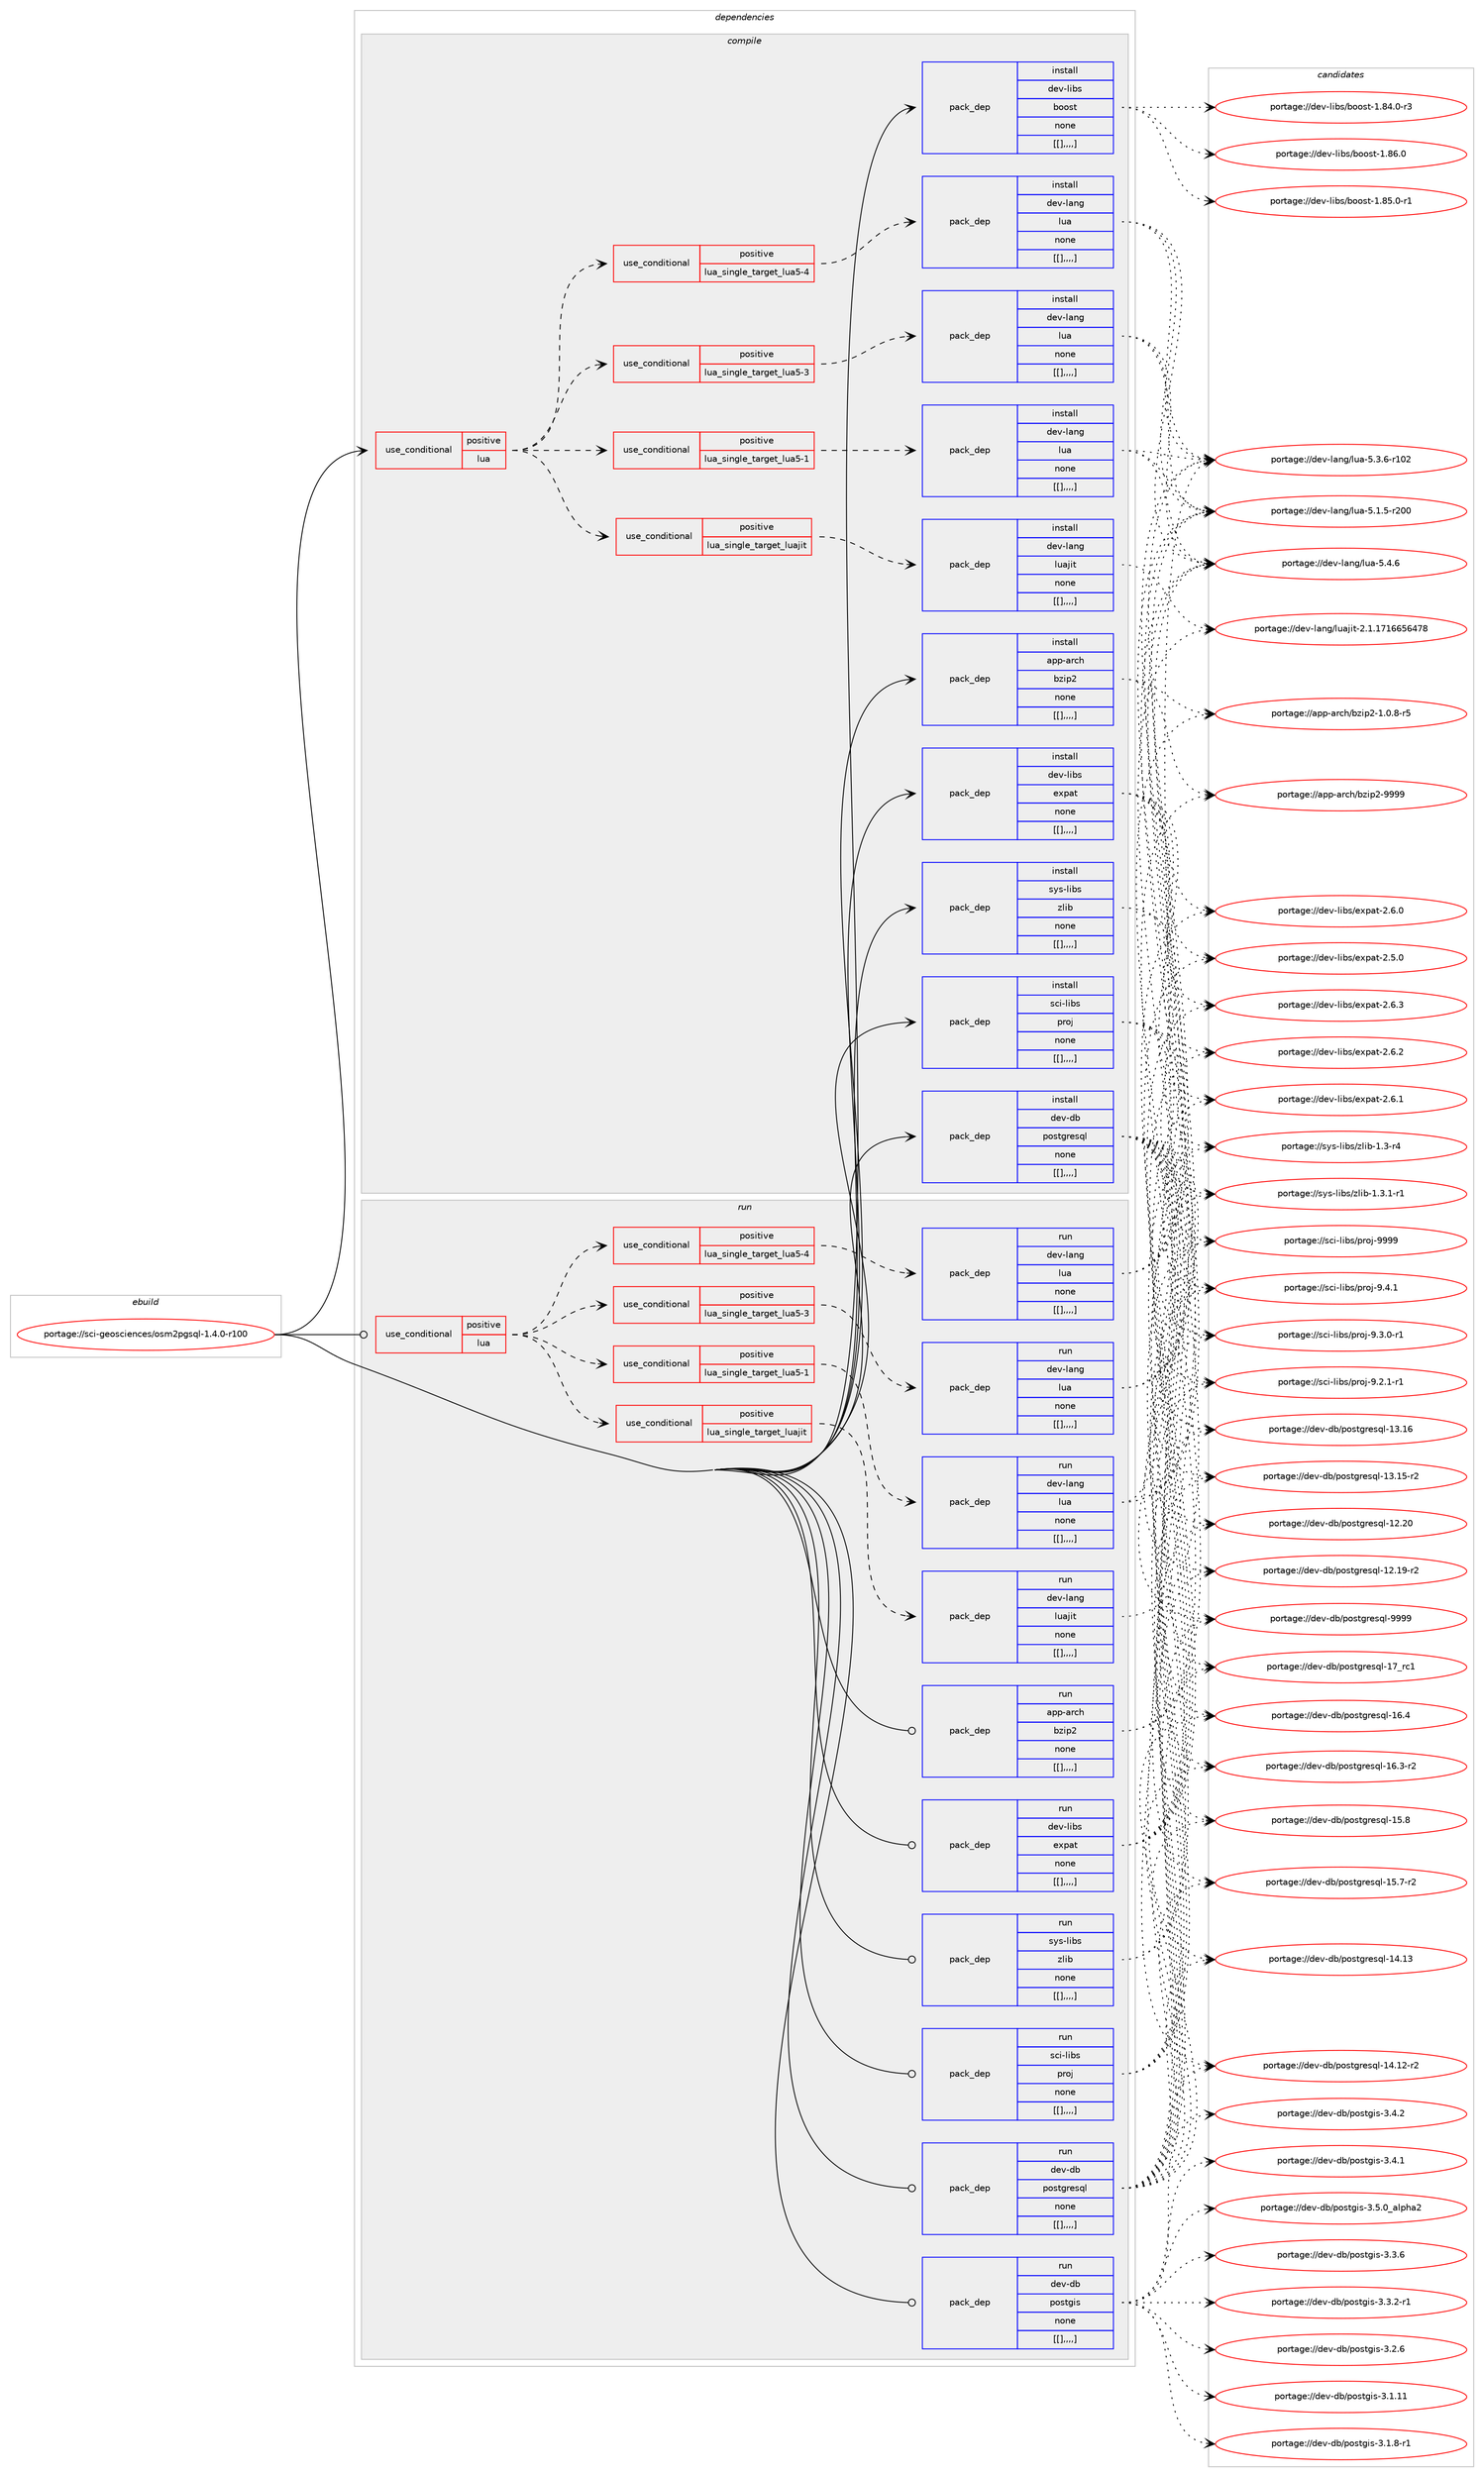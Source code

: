 digraph prolog {

# *************
# Graph options
# *************

newrank=true;
concentrate=true;
compound=true;
graph [rankdir=LR,fontname=Helvetica,fontsize=10,ranksep=1.5];#, ranksep=2.5, nodesep=0.2];
edge  [arrowhead=vee];
node  [fontname=Helvetica,fontsize=10];

# **********
# The ebuild
# **********

subgraph cluster_leftcol {
color=gray;
label=<<i>ebuild</i>>;
id [label="portage://sci-geosciences/osm2pgsql-1.4.0-r100", color=red, width=4, href="../sci-geosciences/osm2pgsql-1.4.0-r100.svg"];
}

# ****************
# The dependencies
# ****************

subgraph cluster_midcol {
color=gray;
label=<<i>dependencies</i>>;
subgraph cluster_compile {
fillcolor="#eeeeee";
style=filled;
label=<<i>compile</i>>;
subgraph cond108881 {
dependency413731 [label=<<TABLE BORDER="0" CELLBORDER="1" CELLSPACING="0" CELLPADDING="4"><TR><TD ROWSPAN="3" CELLPADDING="10">use_conditional</TD></TR><TR><TD>positive</TD></TR><TR><TD>lua</TD></TR></TABLE>>, shape=none, color=red];
subgraph cond108882 {
dependency413732 [label=<<TABLE BORDER="0" CELLBORDER="1" CELLSPACING="0" CELLPADDING="4"><TR><TD ROWSPAN="3" CELLPADDING="10">use_conditional</TD></TR><TR><TD>positive</TD></TR><TR><TD>lua_single_target_luajit</TD></TR></TABLE>>, shape=none, color=red];
subgraph pack301868 {
dependency413733 [label=<<TABLE BORDER="0" CELLBORDER="1" CELLSPACING="0" CELLPADDING="4" WIDTH="220"><TR><TD ROWSPAN="6" CELLPADDING="30">pack_dep</TD></TR><TR><TD WIDTH="110">install</TD></TR><TR><TD>dev-lang</TD></TR><TR><TD>luajit</TD></TR><TR><TD>none</TD></TR><TR><TD>[[],,,,]</TD></TR></TABLE>>, shape=none, color=blue];
}
dependency413732:e -> dependency413733:w [weight=20,style="dashed",arrowhead="vee"];
}
dependency413731:e -> dependency413732:w [weight=20,style="dashed",arrowhead="vee"];
subgraph cond108883 {
dependency413734 [label=<<TABLE BORDER="0" CELLBORDER="1" CELLSPACING="0" CELLPADDING="4"><TR><TD ROWSPAN="3" CELLPADDING="10">use_conditional</TD></TR><TR><TD>positive</TD></TR><TR><TD>lua_single_target_lua5-1</TD></TR></TABLE>>, shape=none, color=red];
subgraph pack301869 {
dependency413735 [label=<<TABLE BORDER="0" CELLBORDER="1" CELLSPACING="0" CELLPADDING="4" WIDTH="220"><TR><TD ROWSPAN="6" CELLPADDING="30">pack_dep</TD></TR><TR><TD WIDTH="110">install</TD></TR><TR><TD>dev-lang</TD></TR><TR><TD>lua</TD></TR><TR><TD>none</TD></TR><TR><TD>[[],,,,]</TD></TR></TABLE>>, shape=none, color=blue];
}
dependency413734:e -> dependency413735:w [weight=20,style="dashed",arrowhead="vee"];
}
dependency413731:e -> dependency413734:w [weight=20,style="dashed",arrowhead="vee"];
subgraph cond108884 {
dependency413736 [label=<<TABLE BORDER="0" CELLBORDER="1" CELLSPACING="0" CELLPADDING="4"><TR><TD ROWSPAN="3" CELLPADDING="10">use_conditional</TD></TR><TR><TD>positive</TD></TR><TR><TD>lua_single_target_lua5-3</TD></TR></TABLE>>, shape=none, color=red];
subgraph pack301870 {
dependency413737 [label=<<TABLE BORDER="0" CELLBORDER="1" CELLSPACING="0" CELLPADDING="4" WIDTH="220"><TR><TD ROWSPAN="6" CELLPADDING="30">pack_dep</TD></TR><TR><TD WIDTH="110">install</TD></TR><TR><TD>dev-lang</TD></TR><TR><TD>lua</TD></TR><TR><TD>none</TD></TR><TR><TD>[[],,,,]</TD></TR></TABLE>>, shape=none, color=blue];
}
dependency413736:e -> dependency413737:w [weight=20,style="dashed",arrowhead="vee"];
}
dependency413731:e -> dependency413736:w [weight=20,style="dashed",arrowhead="vee"];
subgraph cond108885 {
dependency413738 [label=<<TABLE BORDER="0" CELLBORDER="1" CELLSPACING="0" CELLPADDING="4"><TR><TD ROWSPAN="3" CELLPADDING="10">use_conditional</TD></TR><TR><TD>positive</TD></TR><TR><TD>lua_single_target_lua5-4</TD></TR></TABLE>>, shape=none, color=red];
subgraph pack301871 {
dependency413739 [label=<<TABLE BORDER="0" CELLBORDER="1" CELLSPACING="0" CELLPADDING="4" WIDTH="220"><TR><TD ROWSPAN="6" CELLPADDING="30">pack_dep</TD></TR><TR><TD WIDTH="110">install</TD></TR><TR><TD>dev-lang</TD></TR><TR><TD>lua</TD></TR><TR><TD>none</TD></TR><TR><TD>[[],,,,]</TD></TR></TABLE>>, shape=none, color=blue];
}
dependency413738:e -> dependency413739:w [weight=20,style="dashed",arrowhead="vee"];
}
dependency413731:e -> dependency413738:w [weight=20,style="dashed",arrowhead="vee"];
}
id:e -> dependency413731:w [weight=20,style="solid",arrowhead="vee"];
subgraph pack301872 {
dependency413740 [label=<<TABLE BORDER="0" CELLBORDER="1" CELLSPACING="0" CELLPADDING="4" WIDTH="220"><TR><TD ROWSPAN="6" CELLPADDING="30">pack_dep</TD></TR><TR><TD WIDTH="110">install</TD></TR><TR><TD>app-arch</TD></TR><TR><TD>bzip2</TD></TR><TR><TD>none</TD></TR><TR><TD>[[],,,,]</TD></TR></TABLE>>, shape=none, color=blue];
}
id:e -> dependency413740:w [weight=20,style="solid",arrowhead="vee"];
subgraph pack301873 {
dependency413741 [label=<<TABLE BORDER="0" CELLBORDER="1" CELLSPACING="0" CELLPADDING="4" WIDTH="220"><TR><TD ROWSPAN="6" CELLPADDING="30">pack_dep</TD></TR><TR><TD WIDTH="110">install</TD></TR><TR><TD>dev-db</TD></TR><TR><TD>postgresql</TD></TR><TR><TD>none</TD></TR><TR><TD>[[],,,,]</TD></TR></TABLE>>, shape=none, color=blue];
}
id:e -> dependency413741:w [weight=20,style="solid",arrowhead="vee"];
subgraph pack301874 {
dependency413742 [label=<<TABLE BORDER="0" CELLBORDER="1" CELLSPACING="0" CELLPADDING="4" WIDTH="220"><TR><TD ROWSPAN="6" CELLPADDING="30">pack_dep</TD></TR><TR><TD WIDTH="110">install</TD></TR><TR><TD>dev-libs</TD></TR><TR><TD>boost</TD></TR><TR><TD>none</TD></TR><TR><TD>[[],,,,]</TD></TR></TABLE>>, shape=none, color=blue];
}
id:e -> dependency413742:w [weight=20,style="solid",arrowhead="vee"];
subgraph pack301875 {
dependency413743 [label=<<TABLE BORDER="0" CELLBORDER="1" CELLSPACING="0" CELLPADDING="4" WIDTH="220"><TR><TD ROWSPAN="6" CELLPADDING="30">pack_dep</TD></TR><TR><TD WIDTH="110">install</TD></TR><TR><TD>dev-libs</TD></TR><TR><TD>expat</TD></TR><TR><TD>none</TD></TR><TR><TD>[[],,,,]</TD></TR></TABLE>>, shape=none, color=blue];
}
id:e -> dependency413743:w [weight=20,style="solid",arrowhead="vee"];
subgraph pack301876 {
dependency413744 [label=<<TABLE BORDER="0" CELLBORDER="1" CELLSPACING="0" CELLPADDING="4" WIDTH="220"><TR><TD ROWSPAN="6" CELLPADDING="30">pack_dep</TD></TR><TR><TD WIDTH="110">install</TD></TR><TR><TD>sci-libs</TD></TR><TR><TD>proj</TD></TR><TR><TD>none</TD></TR><TR><TD>[[],,,,]</TD></TR></TABLE>>, shape=none, color=blue];
}
id:e -> dependency413744:w [weight=20,style="solid",arrowhead="vee"];
subgraph pack301877 {
dependency413745 [label=<<TABLE BORDER="0" CELLBORDER="1" CELLSPACING="0" CELLPADDING="4" WIDTH="220"><TR><TD ROWSPAN="6" CELLPADDING="30">pack_dep</TD></TR><TR><TD WIDTH="110">install</TD></TR><TR><TD>sys-libs</TD></TR><TR><TD>zlib</TD></TR><TR><TD>none</TD></TR><TR><TD>[[],,,,]</TD></TR></TABLE>>, shape=none, color=blue];
}
id:e -> dependency413745:w [weight=20,style="solid",arrowhead="vee"];
}
subgraph cluster_compileandrun {
fillcolor="#eeeeee";
style=filled;
label=<<i>compile and run</i>>;
}
subgraph cluster_run {
fillcolor="#eeeeee";
style=filled;
label=<<i>run</i>>;
subgraph cond108886 {
dependency413746 [label=<<TABLE BORDER="0" CELLBORDER="1" CELLSPACING="0" CELLPADDING="4"><TR><TD ROWSPAN="3" CELLPADDING="10">use_conditional</TD></TR><TR><TD>positive</TD></TR><TR><TD>lua</TD></TR></TABLE>>, shape=none, color=red];
subgraph cond108887 {
dependency413747 [label=<<TABLE BORDER="0" CELLBORDER="1" CELLSPACING="0" CELLPADDING="4"><TR><TD ROWSPAN="3" CELLPADDING="10">use_conditional</TD></TR><TR><TD>positive</TD></TR><TR><TD>lua_single_target_luajit</TD></TR></TABLE>>, shape=none, color=red];
subgraph pack301878 {
dependency413748 [label=<<TABLE BORDER="0" CELLBORDER="1" CELLSPACING="0" CELLPADDING="4" WIDTH="220"><TR><TD ROWSPAN="6" CELLPADDING="30">pack_dep</TD></TR><TR><TD WIDTH="110">run</TD></TR><TR><TD>dev-lang</TD></TR><TR><TD>luajit</TD></TR><TR><TD>none</TD></TR><TR><TD>[[],,,,]</TD></TR></TABLE>>, shape=none, color=blue];
}
dependency413747:e -> dependency413748:w [weight=20,style="dashed",arrowhead="vee"];
}
dependency413746:e -> dependency413747:w [weight=20,style="dashed",arrowhead="vee"];
subgraph cond108888 {
dependency413749 [label=<<TABLE BORDER="0" CELLBORDER="1" CELLSPACING="0" CELLPADDING="4"><TR><TD ROWSPAN="3" CELLPADDING="10">use_conditional</TD></TR><TR><TD>positive</TD></TR><TR><TD>lua_single_target_lua5-1</TD></TR></TABLE>>, shape=none, color=red];
subgraph pack301879 {
dependency413750 [label=<<TABLE BORDER="0" CELLBORDER="1" CELLSPACING="0" CELLPADDING="4" WIDTH="220"><TR><TD ROWSPAN="6" CELLPADDING="30">pack_dep</TD></TR><TR><TD WIDTH="110">run</TD></TR><TR><TD>dev-lang</TD></TR><TR><TD>lua</TD></TR><TR><TD>none</TD></TR><TR><TD>[[],,,,]</TD></TR></TABLE>>, shape=none, color=blue];
}
dependency413749:e -> dependency413750:w [weight=20,style="dashed",arrowhead="vee"];
}
dependency413746:e -> dependency413749:w [weight=20,style="dashed",arrowhead="vee"];
subgraph cond108889 {
dependency413751 [label=<<TABLE BORDER="0" CELLBORDER="1" CELLSPACING="0" CELLPADDING="4"><TR><TD ROWSPAN="3" CELLPADDING="10">use_conditional</TD></TR><TR><TD>positive</TD></TR><TR><TD>lua_single_target_lua5-3</TD></TR></TABLE>>, shape=none, color=red];
subgraph pack301880 {
dependency413752 [label=<<TABLE BORDER="0" CELLBORDER="1" CELLSPACING="0" CELLPADDING="4" WIDTH="220"><TR><TD ROWSPAN="6" CELLPADDING="30">pack_dep</TD></TR><TR><TD WIDTH="110">run</TD></TR><TR><TD>dev-lang</TD></TR><TR><TD>lua</TD></TR><TR><TD>none</TD></TR><TR><TD>[[],,,,]</TD></TR></TABLE>>, shape=none, color=blue];
}
dependency413751:e -> dependency413752:w [weight=20,style="dashed",arrowhead="vee"];
}
dependency413746:e -> dependency413751:w [weight=20,style="dashed",arrowhead="vee"];
subgraph cond108890 {
dependency413753 [label=<<TABLE BORDER="0" CELLBORDER="1" CELLSPACING="0" CELLPADDING="4"><TR><TD ROWSPAN="3" CELLPADDING="10">use_conditional</TD></TR><TR><TD>positive</TD></TR><TR><TD>lua_single_target_lua5-4</TD></TR></TABLE>>, shape=none, color=red];
subgraph pack301881 {
dependency413754 [label=<<TABLE BORDER="0" CELLBORDER="1" CELLSPACING="0" CELLPADDING="4" WIDTH="220"><TR><TD ROWSPAN="6" CELLPADDING="30">pack_dep</TD></TR><TR><TD WIDTH="110">run</TD></TR><TR><TD>dev-lang</TD></TR><TR><TD>lua</TD></TR><TR><TD>none</TD></TR><TR><TD>[[],,,,]</TD></TR></TABLE>>, shape=none, color=blue];
}
dependency413753:e -> dependency413754:w [weight=20,style="dashed",arrowhead="vee"];
}
dependency413746:e -> dependency413753:w [weight=20,style="dashed",arrowhead="vee"];
}
id:e -> dependency413746:w [weight=20,style="solid",arrowhead="odot"];
subgraph pack301882 {
dependency413755 [label=<<TABLE BORDER="0" CELLBORDER="1" CELLSPACING="0" CELLPADDING="4" WIDTH="220"><TR><TD ROWSPAN="6" CELLPADDING="30">pack_dep</TD></TR><TR><TD WIDTH="110">run</TD></TR><TR><TD>app-arch</TD></TR><TR><TD>bzip2</TD></TR><TR><TD>none</TD></TR><TR><TD>[[],,,,]</TD></TR></TABLE>>, shape=none, color=blue];
}
id:e -> dependency413755:w [weight=20,style="solid",arrowhead="odot"];
subgraph pack301883 {
dependency413756 [label=<<TABLE BORDER="0" CELLBORDER="1" CELLSPACING="0" CELLPADDING="4" WIDTH="220"><TR><TD ROWSPAN="6" CELLPADDING="30">pack_dep</TD></TR><TR><TD WIDTH="110">run</TD></TR><TR><TD>dev-db</TD></TR><TR><TD>postgis</TD></TR><TR><TD>none</TD></TR><TR><TD>[[],,,,]</TD></TR></TABLE>>, shape=none, color=blue];
}
id:e -> dependency413756:w [weight=20,style="solid",arrowhead="odot"];
subgraph pack301884 {
dependency413757 [label=<<TABLE BORDER="0" CELLBORDER="1" CELLSPACING="0" CELLPADDING="4" WIDTH="220"><TR><TD ROWSPAN="6" CELLPADDING="30">pack_dep</TD></TR><TR><TD WIDTH="110">run</TD></TR><TR><TD>dev-db</TD></TR><TR><TD>postgresql</TD></TR><TR><TD>none</TD></TR><TR><TD>[[],,,,]</TD></TR></TABLE>>, shape=none, color=blue];
}
id:e -> dependency413757:w [weight=20,style="solid",arrowhead="odot"];
subgraph pack301885 {
dependency413758 [label=<<TABLE BORDER="0" CELLBORDER="1" CELLSPACING="0" CELLPADDING="4" WIDTH="220"><TR><TD ROWSPAN="6" CELLPADDING="30">pack_dep</TD></TR><TR><TD WIDTH="110">run</TD></TR><TR><TD>dev-libs</TD></TR><TR><TD>expat</TD></TR><TR><TD>none</TD></TR><TR><TD>[[],,,,]</TD></TR></TABLE>>, shape=none, color=blue];
}
id:e -> dependency413758:w [weight=20,style="solid",arrowhead="odot"];
subgraph pack301886 {
dependency413759 [label=<<TABLE BORDER="0" CELLBORDER="1" CELLSPACING="0" CELLPADDING="4" WIDTH="220"><TR><TD ROWSPAN="6" CELLPADDING="30">pack_dep</TD></TR><TR><TD WIDTH="110">run</TD></TR><TR><TD>sci-libs</TD></TR><TR><TD>proj</TD></TR><TR><TD>none</TD></TR><TR><TD>[[],,,,]</TD></TR></TABLE>>, shape=none, color=blue];
}
id:e -> dependency413759:w [weight=20,style="solid",arrowhead="odot"];
subgraph pack301887 {
dependency413760 [label=<<TABLE BORDER="0" CELLBORDER="1" CELLSPACING="0" CELLPADDING="4" WIDTH="220"><TR><TD ROWSPAN="6" CELLPADDING="30">pack_dep</TD></TR><TR><TD WIDTH="110">run</TD></TR><TR><TD>sys-libs</TD></TR><TR><TD>zlib</TD></TR><TR><TD>none</TD></TR><TR><TD>[[],,,,]</TD></TR></TABLE>>, shape=none, color=blue];
}
id:e -> dependency413760:w [weight=20,style="solid",arrowhead="odot"];
}
}

# **************
# The candidates
# **************

subgraph cluster_choices {
rank=same;
color=gray;
label=<<i>candidates</i>>;

subgraph choice301868 {
color=black;
nodesep=1;
choice10010111845108971101034710811797106105116455046494649554954545354525556 [label="portage://dev-lang/luajit-2.1.1716656478", color=red, width=4,href="../dev-lang/luajit-2.1.1716656478.svg"];
dependency413733:e -> choice10010111845108971101034710811797106105116455046494649554954545354525556:w [style=dotted,weight="100"];
}
subgraph choice301869 {
color=black;
nodesep=1;
choice10010111845108971101034710811797455346524654 [label="portage://dev-lang/lua-5.4.6", color=red, width=4,href="../dev-lang/lua-5.4.6.svg"];
choice1001011184510897110103471081179745534651465445114494850 [label="portage://dev-lang/lua-5.3.6-r102", color=red, width=4,href="../dev-lang/lua-5.3.6-r102.svg"];
choice1001011184510897110103471081179745534649465345114504848 [label="portage://dev-lang/lua-5.1.5-r200", color=red, width=4,href="../dev-lang/lua-5.1.5-r200.svg"];
dependency413735:e -> choice10010111845108971101034710811797455346524654:w [style=dotted,weight="100"];
dependency413735:e -> choice1001011184510897110103471081179745534651465445114494850:w [style=dotted,weight="100"];
dependency413735:e -> choice1001011184510897110103471081179745534649465345114504848:w [style=dotted,weight="100"];
}
subgraph choice301870 {
color=black;
nodesep=1;
choice10010111845108971101034710811797455346524654 [label="portage://dev-lang/lua-5.4.6", color=red, width=4,href="../dev-lang/lua-5.4.6.svg"];
choice1001011184510897110103471081179745534651465445114494850 [label="portage://dev-lang/lua-5.3.6-r102", color=red, width=4,href="../dev-lang/lua-5.3.6-r102.svg"];
choice1001011184510897110103471081179745534649465345114504848 [label="portage://dev-lang/lua-5.1.5-r200", color=red, width=4,href="../dev-lang/lua-5.1.5-r200.svg"];
dependency413737:e -> choice10010111845108971101034710811797455346524654:w [style=dotted,weight="100"];
dependency413737:e -> choice1001011184510897110103471081179745534651465445114494850:w [style=dotted,weight="100"];
dependency413737:e -> choice1001011184510897110103471081179745534649465345114504848:w [style=dotted,weight="100"];
}
subgraph choice301871 {
color=black;
nodesep=1;
choice10010111845108971101034710811797455346524654 [label="portage://dev-lang/lua-5.4.6", color=red, width=4,href="../dev-lang/lua-5.4.6.svg"];
choice1001011184510897110103471081179745534651465445114494850 [label="portage://dev-lang/lua-5.3.6-r102", color=red, width=4,href="../dev-lang/lua-5.3.6-r102.svg"];
choice1001011184510897110103471081179745534649465345114504848 [label="portage://dev-lang/lua-5.1.5-r200", color=red, width=4,href="../dev-lang/lua-5.1.5-r200.svg"];
dependency413739:e -> choice10010111845108971101034710811797455346524654:w [style=dotted,weight="100"];
dependency413739:e -> choice1001011184510897110103471081179745534651465445114494850:w [style=dotted,weight="100"];
dependency413739:e -> choice1001011184510897110103471081179745534649465345114504848:w [style=dotted,weight="100"];
}
subgraph choice301872 {
color=black;
nodesep=1;
choice971121124597114991044798122105112504557575757 [label="portage://app-arch/bzip2-9999", color=red, width=4,href="../app-arch/bzip2-9999.svg"];
choice971121124597114991044798122105112504549464846564511453 [label="portage://app-arch/bzip2-1.0.8-r5", color=red, width=4,href="../app-arch/bzip2-1.0.8-r5.svg"];
dependency413740:e -> choice971121124597114991044798122105112504557575757:w [style=dotted,weight="100"];
dependency413740:e -> choice971121124597114991044798122105112504549464846564511453:w [style=dotted,weight="100"];
}
subgraph choice301873 {
color=black;
nodesep=1;
choice1001011184510098471121111151161031141011151131084557575757 [label="portage://dev-db/postgresql-9999", color=red, width=4,href="../dev-db/postgresql-9999.svg"];
choice100101118451009847112111115116103114101115113108454955951149949 [label="portage://dev-db/postgresql-17_rc1", color=red, width=4,href="../dev-db/postgresql-17_rc1.svg"];
choice1001011184510098471121111151161031141011151131084549544652 [label="portage://dev-db/postgresql-16.4", color=red, width=4,href="../dev-db/postgresql-16.4.svg"];
choice10010111845100984711211111511610311410111511310845495446514511450 [label="portage://dev-db/postgresql-16.3-r2", color=red, width=4,href="../dev-db/postgresql-16.3-r2.svg"];
choice1001011184510098471121111151161031141011151131084549534656 [label="portage://dev-db/postgresql-15.8", color=red, width=4,href="../dev-db/postgresql-15.8.svg"];
choice10010111845100984711211111511610311410111511310845495346554511450 [label="portage://dev-db/postgresql-15.7-r2", color=red, width=4,href="../dev-db/postgresql-15.7-r2.svg"];
choice100101118451009847112111115116103114101115113108454952464951 [label="portage://dev-db/postgresql-14.13", color=red, width=4,href="../dev-db/postgresql-14.13.svg"];
choice1001011184510098471121111151161031141011151131084549524649504511450 [label="portage://dev-db/postgresql-14.12-r2", color=red, width=4,href="../dev-db/postgresql-14.12-r2.svg"];
choice100101118451009847112111115116103114101115113108454951464954 [label="portage://dev-db/postgresql-13.16", color=red, width=4,href="../dev-db/postgresql-13.16.svg"];
choice1001011184510098471121111151161031141011151131084549514649534511450 [label="portage://dev-db/postgresql-13.15-r2", color=red, width=4,href="../dev-db/postgresql-13.15-r2.svg"];
choice100101118451009847112111115116103114101115113108454950465048 [label="portage://dev-db/postgresql-12.20", color=red, width=4,href="../dev-db/postgresql-12.20.svg"];
choice1001011184510098471121111151161031141011151131084549504649574511450 [label="portage://dev-db/postgresql-12.19-r2", color=red, width=4,href="../dev-db/postgresql-12.19-r2.svg"];
dependency413741:e -> choice1001011184510098471121111151161031141011151131084557575757:w [style=dotted,weight="100"];
dependency413741:e -> choice100101118451009847112111115116103114101115113108454955951149949:w [style=dotted,weight="100"];
dependency413741:e -> choice1001011184510098471121111151161031141011151131084549544652:w [style=dotted,weight="100"];
dependency413741:e -> choice10010111845100984711211111511610311410111511310845495446514511450:w [style=dotted,weight="100"];
dependency413741:e -> choice1001011184510098471121111151161031141011151131084549534656:w [style=dotted,weight="100"];
dependency413741:e -> choice10010111845100984711211111511610311410111511310845495346554511450:w [style=dotted,weight="100"];
dependency413741:e -> choice100101118451009847112111115116103114101115113108454952464951:w [style=dotted,weight="100"];
dependency413741:e -> choice1001011184510098471121111151161031141011151131084549524649504511450:w [style=dotted,weight="100"];
dependency413741:e -> choice100101118451009847112111115116103114101115113108454951464954:w [style=dotted,weight="100"];
dependency413741:e -> choice1001011184510098471121111151161031141011151131084549514649534511450:w [style=dotted,weight="100"];
dependency413741:e -> choice100101118451009847112111115116103114101115113108454950465048:w [style=dotted,weight="100"];
dependency413741:e -> choice1001011184510098471121111151161031141011151131084549504649574511450:w [style=dotted,weight="100"];
}
subgraph choice301874 {
color=black;
nodesep=1;
choice1001011184510810598115479811111111511645494656544648 [label="portage://dev-libs/boost-1.86.0", color=red, width=4,href="../dev-libs/boost-1.86.0.svg"];
choice10010111845108105981154798111111115116454946565346484511449 [label="portage://dev-libs/boost-1.85.0-r1", color=red, width=4,href="../dev-libs/boost-1.85.0-r1.svg"];
choice10010111845108105981154798111111115116454946565246484511451 [label="portage://dev-libs/boost-1.84.0-r3", color=red, width=4,href="../dev-libs/boost-1.84.0-r3.svg"];
dependency413742:e -> choice1001011184510810598115479811111111511645494656544648:w [style=dotted,weight="100"];
dependency413742:e -> choice10010111845108105981154798111111115116454946565346484511449:w [style=dotted,weight="100"];
dependency413742:e -> choice10010111845108105981154798111111115116454946565246484511451:w [style=dotted,weight="100"];
}
subgraph choice301875 {
color=black;
nodesep=1;
choice10010111845108105981154710112011297116455046544651 [label="portage://dev-libs/expat-2.6.3", color=red, width=4,href="../dev-libs/expat-2.6.3.svg"];
choice10010111845108105981154710112011297116455046544650 [label="portage://dev-libs/expat-2.6.2", color=red, width=4,href="../dev-libs/expat-2.6.2.svg"];
choice10010111845108105981154710112011297116455046544649 [label="portage://dev-libs/expat-2.6.1", color=red, width=4,href="../dev-libs/expat-2.6.1.svg"];
choice10010111845108105981154710112011297116455046544648 [label="portage://dev-libs/expat-2.6.0", color=red, width=4,href="../dev-libs/expat-2.6.0.svg"];
choice10010111845108105981154710112011297116455046534648 [label="portage://dev-libs/expat-2.5.0", color=red, width=4,href="../dev-libs/expat-2.5.0.svg"];
dependency413743:e -> choice10010111845108105981154710112011297116455046544651:w [style=dotted,weight="100"];
dependency413743:e -> choice10010111845108105981154710112011297116455046544650:w [style=dotted,weight="100"];
dependency413743:e -> choice10010111845108105981154710112011297116455046544649:w [style=dotted,weight="100"];
dependency413743:e -> choice10010111845108105981154710112011297116455046544648:w [style=dotted,weight="100"];
dependency413743:e -> choice10010111845108105981154710112011297116455046534648:w [style=dotted,weight="100"];
}
subgraph choice301876 {
color=black;
nodesep=1;
choice115991054510810598115471121141111064557575757 [label="portage://sci-libs/proj-9999", color=red, width=4,href="../sci-libs/proj-9999.svg"];
choice11599105451081059811547112114111106455746524649 [label="portage://sci-libs/proj-9.4.1", color=red, width=4,href="../sci-libs/proj-9.4.1.svg"];
choice115991054510810598115471121141111064557465146484511449 [label="portage://sci-libs/proj-9.3.0-r1", color=red, width=4,href="../sci-libs/proj-9.3.0-r1.svg"];
choice115991054510810598115471121141111064557465046494511449 [label="portage://sci-libs/proj-9.2.1-r1", color=red, width=4,href="../sci-libs/proj-9.2.1-r1.svg"];
dependency413744:e -> choice115991054510810598115471121141111064557575757:w [style=dotted,weight="100"];
dependency413744:e -> choice11599105451081059811547112114111106455746524649:w [style=dotted,weight="100"];
dependency413744:e -> choice115991054510810598115471121141111064557465146484511449:w [style=dotted,weight="100"];
dependency413744:e -> choice115991054510810598115471121141111064557465046494511449:w [style=dotted,weight="100"];
}
subgraph choice301877 {
color=black;
nodesep=1;
choice115121115451081059811547122108105984549465146494511449 [label="portage://sys-libs/zlib-1.3.1-r1", color=red, width=4,href="../sys-libs/zlib-1.3.1-r1.svg"];
choice11512111545108105981154712210810598454946514511452 [label="portage://sys-libs/zlib-1.3-r4", color=red, width=4,href="../sys-libs/zlib-1.3-r4.svg"];
dependency413745:e -> choice115121115451081059811547122108105984549465146494511449:w [style=dotted,weight="100"];
dependency413745:e -> choice11512111545108105981154712210810598454946514511452:w [style=dotted,weight="100"];
}
subgraph choice301878 {
color=black;
nodesep=1;
choice10010111845108971101034710811797106105116455046494649554954545354525556 [label="portage://dev-lang/luajit-2.1.1716656478", color=red, width=4,href="../dev-lang/luajit-2.1.1716656478.svg"];
dependency413748:e -> choice10010111845108971101034710811797106105116455046494649554954545354525556:w [style=dotted,weight="100"];
}
subgraph choice301879 {
color=black;
nodesep=1;
choice10010111845108971101034710811797455346524654 [label="portage://dev-lang/lua-5.4.6", color=red, width=4,href="../dev-lang/lua-5.4.6.svg"];
choice1001011184510897110103471081179745534651465445114494850 [label="portage://dev-lang/lua-5.3.6-r102", color=red, width=4,href="../dev-lang/lua-5.3.6-r102.svg"];
choice1001011184510897110103471081179745534649465345114504848 [label="portage://dev-lang/lua-5.1.5-r200", color=red, width=4,href="../dev-lang/lua-5.1.5-r200.svg"];
dependency413750:e -> choice10010111845108971101034710811797455346524654:w [style=dotted,weight="100"];
dependency413750:e -> choice1001011184510897110103471081179745534651465445114494850:w [style=dotted,weight="100"];
dependency413750:e -> choice1001011184510897110103471081179745534649465345114504848:w [style=dotted,weight="100"];
}
subgraph choice301880 {
color=black;
nodesep=1;
choice10010111845108971101034710811797455346524654 [label="portage://dev-lang/lua-5.4.6", color=red, width=4,href="../dev-lang/lua-5.4.6.svg"];
choice1001011184510897110103471081179745534651465445114494850 [label="portage://dev-lang/lua-5.3.6-r102", color=red, width=4,href="../dev-lang/lua-5.3.6-r102.svg"];
choice1001011184510897110103471081179745534649465345114504848 [label="portage://dev-lang/lua-5.1.5-r200", color=red, width=4,href="../dev-lang/lua-5.1.5-r200.svg"];
dependency413752:e -> choice10010111845108971101034710811797455346524654:w [style=dotted,weight="100"];
dependency413752:e -> choice1001011184510897110103471081179745534651465445114494850:w [style=dotted,weight="100"];
dependency413752:e -> choice1001011184510897110103471081179745534649465345114504848:w [style=dotted,weight="100"];
}
subgraph choice301881 {
color=black;
nodesep=1;
choice10010111845108971101034710811797455346524654 [label="portage://dev-lang/lua-5.4.6", color=red, width=4,href="../dev-lang/lua-5.4.6.svg"];
choice1001011184510897110103471081179745534651465445114494850 [label="portage://dev-lang/lua-5.3.6-r102", color=red, width=4,href="../dev-lang/lua-5.3.6-r102.svg"];
choice1001011184510897110103471081179745534649465345114504848 [label="portage://dev-lang/lua-5.1.5-r200", color=red, width=4,href="../dev-lang/lua-5.1.5-r200.svg"];
dependency413754:e -> choice10010111845108971101034710811797455346524654:w [style=dotted,weight="100"];
dependency413754:e -> choice1001011184510897110103471081179745534651465445114494850:w [style=dotted,weight="100"];
dependency413754:e -> choice1001011184510897110103471081179745534649465345114504848:w [style=dotted,weight="100"];
}
subgraph choice301882 {
color=black;
nodesep=1;
choice971121124597114991044798122105112504557575757 [label="portage://app-arch/bzip2-9999", color=red, width=4,href="../app-arch/bzip2-9999.svg"];
choice971121124597114991044798122105112504549464846564511453 [label="portage://app-arch/bzip2-1.0.8-r5", color=red, width=4,href="../app-arch/bzip2-1.0.8-r5.svg"];
dependency413755:e -> choice971121124597114991044798122105112504557575757:w [style=dotted,weight="100"];
dependency413755:e -> choice971121124597114991044798122105112504549464846564511453:w [style=dotted,weight="100"];
}
subgraph choice301883 {
color=black;
nodesep=1;
choice10010111845100984711211111511610310511545514653464895971081121049750 [label="portage://dev-db/postgis-3.5.0_alpha2", color=red, width=4,href="../dev-db/postgis-3.5.0_alpha2.svg"];
choice100101118451009847112111115116103105115455146524650 [label="portage://dev-db/postgis-3.4.2", color=red, width=4,href="../dev-db/postgis-3.4.2.svg"];
choice100101118451009847112111115116103105115455146524649 [label="portage://dev-db/postgis-3.4.1", color=red, width=4,href="../dev-db/postgis-3.4.1.svg"];
choice100101118451009847112111115116103105115455146514654 [label="portage://dev-db/postgis-3.3.6", color=red, width=4,href="../dev-db/postgis-3.3.6.svg"];
choice1001011184510098471121111151161031051154551465146504511449 [label="portage://dev-db/postgis-3.3.2-r1", color=red, width=4,href="../dev-db/postgis-3.3.2-r1.svg"];
choice100101118451009847112111115116103105115455146504654 [label="portage://dev-db/postgis-3.2.6", color=red, width=4,href="../dev-db/postgis-3.2.6.svg"];
choice10010111845100984711211111511610310511545514649464949 [label="portage://dev-db/postgis-3.1.11", color=red, width=4,href="../dev-db/postgis-3.1.11.svg"];
choice1001011184510098471121111151161031051154551464946564511449 [label="portage://dev-db/postgis-3.1.8-r1", color=red, width=4,href="../dev-db/postgis-3.1.8-r1.svg"];
dependency413756:e -> choice10010111845100984711211111511610310511545514653464895971081121049750:w [style=dotted,weight="100"];
dependency413756:e -> choice100101118451009847112111115116103105115455146524650:w [style=dotted,weight="100"];
dependency413756:e -> choice100101118451009847112111115116103105115455146524649:w [style=dotted,weight="100"];
dependency413756:e -> choice100101118451009847112111115116103105115455146514654:w [style=dotted,weight="100"];
dependency413756:e -> choice1001011184510098471121111151161031051154551465146504511449:w [style=dotted,weight="100"];
dependency413756:e -> choice100101118451009847112111115116103105115455146504654:w [style=dotted,weight="100"];
dependency413756:e -> choice10010111845100984711211111511610310511545514649464949:w [style=dotted,weight="100"];
dependency413756:e -> choice1001011184510098471121111151161031051154551464946564511449:w [style=dotted,weight="100"];
}
subgraph choice301884 {
color=black;
nodesep=1;
choice1001011184510098471121111151161031141011151131084557575757 [label="portage://dev-db/postgresql-9999", color=red, width=4,href="../dev-db/postgresql-9999.svg"];
choice100101118451009847112111115116103114101115113108454955951149949 [label="portage://dev-db/postgresql-17_rc1", color=red, width=4,href="../dev-db/postgresql-17_rc1.svg"];
choice1001011184510098471121111151161031141011151131084549544652 [label="portage://dev-db/postgresql-16.4", color=red, width=4,href="../dev-db/postgresql-16.4.svg"];
choice10010111845100984711211111511610311410111511310845495446514511450 [label="portage://dev-db/postgresql-16.3-r2", color=red, width=4,href="../dev-db/postgresql-16.3-r2.svg"];
choice1001011184510098471121111151161031141011151131084549534656 [label="portage://dev-db/postgresql-15.8", color=red, width=4,href="../dev-db/postgresql-15.8.svg"];
choice10010111845100984711211111511610311410111511310845495346554511450 [label="portage://dev-db/postgresql-15.7-r2", color=red, width=4,href="../dev-db/postgresql-15.7-r2.svg"];
choice100101118451009847112111115116103114101115113108454952464951 [label="portage://dev-db/postgresql-14.13", color=red, width=4,href="../dev-db/postgresql-14.13.svg"];
choice1001011184510098471121111151161031141011151131084549524649504511450 [label="portage://dev-db/postgresql-14.12-r2", color=red, width=4,href="../dev-db/postgresql-14.12-r2.svg"];
choice100101118451009847112111115116103114101115113108454951464954 [label="portage://dev-db/postgresql-13.16", color=red, width=4,href="../dev-db/postgresql-13.16.svg"];
choice1001011184510098471121111151161031141011151131084549514649534511450 [label="portage://dev-db/postgresql-13.15-r2", color=red, width=4,href="../dev-db/postgresql-13.15-r2.svg"];
choice100101118451009847112111115116103114101115113108454950465048 [label="portage://dev-db/postgresql-12.20", color=red, width=4,href="../dev-db/postgresql-12.20.svg"];
choice1001011184510098471121111151161031141011151131084549504649574511450 [label="portage://dev-db/postgresql-12.19-r2", color=red, width=4,href="../dev-db/postgresql-12.19-r2.svg"];
dependency413757:e -> choice1001011184510098471121111151161031141011151131084557575757:w [style=dotted,weight="100"];
dependency413757:e -> choice100101118451009847112111115116103114101115113108454955951149949:w [style=dotted,weight="100"];
dependency413757:e -> choice1001011184510098471121111151161031141011151131084549544652:w [style=dotted,weight="100"];
dependency413757:e -> choice10010111845100984711211111511610311410111511310845495446514511450:w [style=dotted,weight="100"];
dependency413757:e -> choice1001011184510098471121111151161031141011151131084549534656:w [style=dotted,weight="100"];
dependency413757:e -> choice10010111845100984711211111511610311410111511310845495346554511450:w [style=dotted,weight="100"];
dependency413757:e -> choice100101118451009847112111115116103114101115113108454952464951:w [style=dotted,weight="100"];
dependency413757:e -> choice1001011184510098471121111151161031141011151131084549524649504511450:w [style=dotted,weight="100"];
dependency413757:e -> choice100101118451009847112111115116103114101115113108454951464954:w [style=dotted,weight="100"];
dependency413757:e -> choice1001011184510098471121111151161031141011151131084549514649534511450:w [style=dotted,weight="100"];
dependency413757:e -> choice100101118451009847112111115116103114101115113108454950465048:w [style=dotted,weight="100"];
dependency413757:e -> choice1001011184510098471121111151161031141011151131084549504649574511450:w [style=dotted,weight="100"];
}
subgraph choice301885 {
color=black;
nodesep=1;
choice10010111845108105981154710112011297116455046544651 [label="portage://dev-libs/expat-2.6.3", color=red, width=4,href="../dev-libs/expat-2.6.3.svg"];
choice10010111845108105981154710112011297116455046544650 [label="portage://dev-libs/expat-2.6.2", color=red, width=4,href="../dev-libs/expat-2.6.2.svg"];
choice10010111845108105981154710112011297116455046544649 [label="portage://dev-libs/expat-2.6.1", color=red, width=4,href="../dev-libs/expat-2.6.1.svg"];
choice10010111845108105981154710112011297116455046544648 [label="portage://dev-libs/expat-2.6.0", color=red, width=4,href="../dev-libs/expat-2.6.0.svg"];
choice10010111845108105981154710112011297116455046534648 [label="portage://dev-libs/expat-2.5.0", color=red, width=4,href="../dev-libs/expat-2.5.0.svg"];
dependency413758:e -> choice10010111845108105981154710112011297116455046544651:w [style=dotted,weight="100"];
dependency413758:e -> choice10010111845108105981154710112011297116455046544650:w [style=dotted,weight="100"];
dependency413758:e -> choice10010111845108105981154710112011297116455046544649:w [style=dotted,weight="100"];
dependency413758:e -> choice10010111845108105981154710112011297116455046544648:w [style=dotted,weight="100"];
dependency413758:e -> choice10010111845108105981154710112011297116455046534648:w [style=dotted,weight="100"];
}
subgraph choice301886 {
color=black;
nodesep=1;
choice115991054510810598115471121141111064557575757 [label="portage://sci-libs/proj-9999", color=red, width=4,href="../sci-libs/proj-9999.svg"];
choice11599105451081059811547112114111106455746524649 [label="portage://sci-libs/proj-9.4.1", color=red, width=4,href="../sci-libs/proj-9.4.1.svg"];
choice115991054510810598115471121141111064557465146484511449 [label="portage://sci-libs/proj-9.3.0-r1", color=red, width=4,href="../sci-libs/proj-9.3.0-r1.svg"];
choice115991054510810598115471121141111064557465046494511449 [label="portage://sci-libs/proj-9.2.1-r1", color=red, width=4,href="../sci-libs/proj-9.2.1-r1.svg"];
dependency413759:e -> choice115991054510810598115471121141111064557575757:w [style=dotted,weight="100"];
dependency413759:e -> choice11599105451081059811547112114111106455746524649:w [style=dotted,weight="100"];
dependency413759:e -> choice115991054510810598115471121141111064557465146484511449:w [style=dotted,weight="100"];
dependency413759:e -> choice115991054510810598115471121141111064557465046494511449:w [style=dotted,weight="100"];
}
subgraph choice301887 {
color=black;
nodesep=1;
choice115121115451081059811547122108105984549465146494511449 [label="portage://sys-libs/zlib-1.3.1-r1", color=red, width=4,href="../sys-libs/zlib-1.3.1-r1.svg"];
choice11512111545108105981154712210810598454946514511452 [label="portage://sys-libs/zlib-1.3-r4", color=red, width=4,href="../sys-libs/zlib-1.3-r4.svg"];
dependency413760:e -> choice115121115451081059811547122108105984549465146494511449:w [style=dotted,weight="100"];
dependency413760:e -> choice11512111545108105981154712210810598454946514511452:w [style=dotted,weight="100"];
}
}

}
